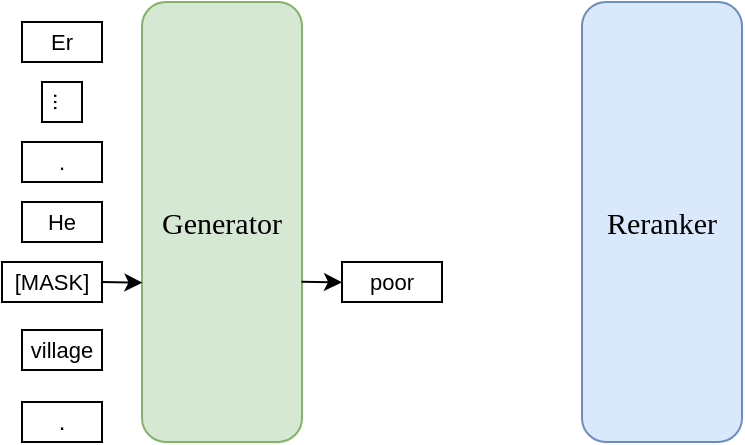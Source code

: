 <mxfile version="20.4.0" type="github">
  <diagram id="rNxQQd6KuYC7TdcuVkW6" name="第 1 页">
    <mxGraphModel dx="1317" dy="-854" grid="1" gridSize="10" guides="1" tooltips="1" connect="1" arrows="1" fold="1" page="1" pageScale="1" pageWidth="827" pageHeight="1169" math="0" shadow="0">
      <root>
        <mxCell id="0" />
        <mxCell id="1" parent="0" />
        <mxCell id="X0FTAVsm6D2ivHKO1e4E-1" value="Generator" style="rounded=1;whiteSpace=wrap;html=1;fontSize=15;fillColor=#d5e8d4;strokeColor=#82b366;strokeWidth=1;fillStyle=auto;fontFamily=Times New Roman;" vertex="1" parent="1">
          <mxGeometry x="-660" y="1570" width="80" height="220" as="geometry" />
        </mxCell>
        <mxCell id="X0FTAVsm6D2ivHKO1e4E-2" value="Reranker" style="rounded=1;whiteSpace=wrap;html=1;fontSize=15;fillColor=#dae8fc;strokeColor=#6c8ebf;strokeWidth=1;fillStyle=auto;fontFamily=Times New Roman;" vertex="1" parent="1">
          <mxGeometry x="-440" y="1570" width="80" height="220" as="geometry" />
        </mxCell>
        <mxCell id="X0FTAVsm6D2ivHKO1e4E-4" value="." style="rounded=0;whiteSpace=wrap;html=1;align=center;verticalAlign=middle;" vertex="1" parent="1">
          <mxGeometry x="-720" y="1770" width="40" height="20" as="geometry" />
        </mxCell>
        <mxCell id="X0FTAVsm6D2ivHKO1e4E-5" value="&lt;font style=&quot;font-size: 11px;&quot;&gt;village&lt;/font&gt;" style="rounded=0;whiteSpace=wrap;html=1;align=center;verticalAlign=middle;fontSize=1;" vertex="1" parent="1">
          <mxGeometry x="-720" y="1734" width="40" height="20" as="geometry" />
        </mxCell>
        <mxCell id="X0FTAVsm6D2ivHKO1e4E-7" value="&lt;font style=&quot;font-size: 11px;&quot;&gt;[MASK]&lt;/font&gt;" style="rounded=0;whiteSpace=wrap;html=1;align=center;verticalAlign=middle;fontSize=1;" vertex="1" parent="1">
          <mxGeometry x="-730" y="1700" width="50" height="20" as="geometry" />
        </mxCell>
        <mxCell id="X0FTAVsm6D2ivHKO1e4E-8" value="&lt;font style=&quot;font-size: 11px;&quot;&gt;He&lt;/font&gt;" style="rounded=0;whiteSpace=wrap;html=1;align=center;verticalAlign=middle;fontSize=1;" vertex="1" parent="1">
          <mxGeometry x="-720" y="1670" width="40" height="20" as="geometry" />
        </mxCell>
        <mxCell id="X0FTAVsm6D2ivHKO1e4E-11" value="&lt;font style=&quot;font-size: 11px;&quot;&gt;Er&lt;/font&gt;" style="rounded=0;whiteSpace=wrap;html=1;align=center;verticalAlign=middle;fontSize=1;" vertex="1" parent="1">
          <mxGeometry x="-720" y="1580" width="40" height="20" as="geometry" />
        </mxCell>
        <mxCell id="X0FTAVsm6D2ivHKO1e4E-15" value="&lt;font style=&quot;font-size: 11px;&quot;&gt;.&lt;/font&gt;" style="rounded=0;whiteSpace=wrap;html=1;align=center;verticalAlign=middle;fontSize=1;" vertex="1" parent="1">
          <mxGeometry x="-720" y="1640" width="40" height="20" as="geometry" />
        </mxCell>
        <mxCell id="X0FTAVsm6D2ivHKO1e4E-16" value="&lt;span style=&quot;font-size: 11px;&quot;&gt;...&lt;/span&gt;" style="rounded=0;whiteSpace=wrap;html=1;align=center;verticalAlign=middle;fontSize=1;rotation=90;" vertex="1" parent="1">
          <mxGeometry x="-710" y="1610" width="20" height="20" as="geometry" />
        </mxCell>
        <mxCell id="X0FTAVsm6D2ivHKO1e4E-23" value="" style="endArrow=classic;html=1;rounded=0;fontFamily=Times New Roman;fontSize=2;exitX=1;exitY=0.5;exitDx=0;exitDy=0;entryX=0.003;entryY=0.638;entryDx=0;entryDy=0;entryPerimeter=0;" edge="1" parent="1" source="X0FTAVsm6D2ivHKO1e4E-7" target="X0FTAVsm6D2ivHKO1e4E-1">
          <mxGeometry width="50" height="50" relative="1" as="geometry">
            <mxPoint x="-690" y="1720" as="sourcePoint" />
            <mxPoint x="-640" y="1670" as="targetPoint" />
          </mxGeometry>
        </mxCell>
        <mxCell id="X0FTAVsm6D2ivHKO1e4E-24" value="&lt;font style=&quot;font-size: 11px;&quot;&gt;poor&lt;/font&gt;" style="rounded=0;whiteSpace=wrap;html=1;align=center;verticalAlign=middle;fontSize=1;" vertex="1" parent="1">
          <mxGeometry x="-560" y="1700" width="50" height="20" as="geometry" />
        </mxCell>
        <mxCell id="X0FTAVsm6D2ivHKO1e4E-25" value="" style="endArrow=classic;html=1;rounded=0;fontFamily=Times New Roman;fontSize=2;exitX=1;exitY=0.5;exitDx=0;exitDy=0;entryX=0.003;entryY=0.638;entryDx=0;entryDy=0;entryPerimeter=0;" edge="1" parent="1">
          <mxGeometry width="50" height="50" relative="1" as="geometry">
            <mxPoint x="-580.24" y="1709.82" as="sourcePoint" />
            <mxPoint x="-560" y="1710.18" as="targetPoint" />
          </mxGeometry>
        </mxCell>
      </root>
    </mxGraphModel>
  </diagram>
</mxfile>
